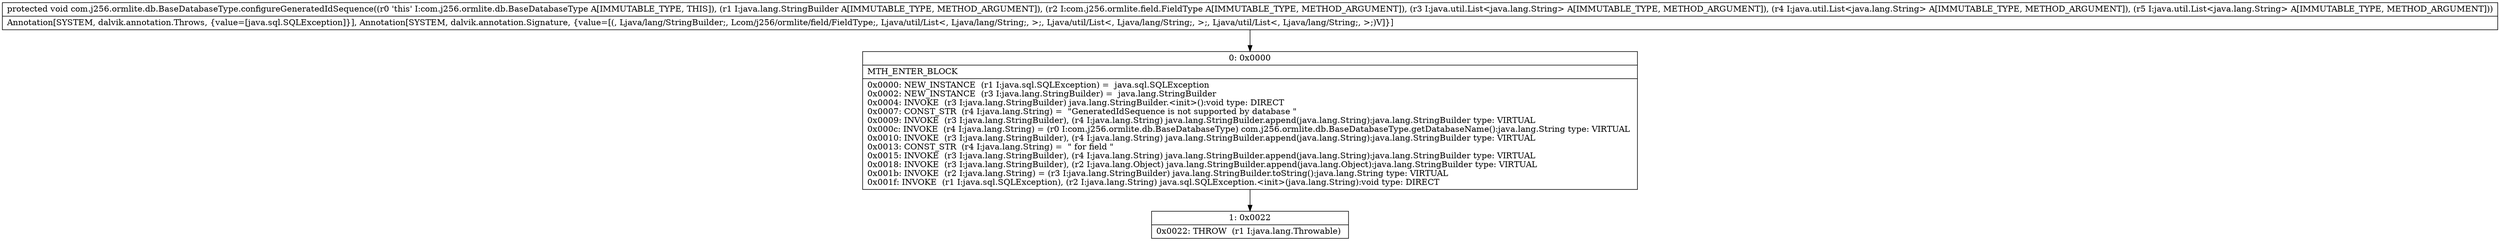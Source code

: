 digraph "CFG forcom.j256.ormlite.db.BaseDatabaseType.configureGeneratedIdSequence(Ljava\/lang\/StringBuilder;Lcom\/j256\/ormlite\/field\/FieldType;Ljava\/util\/List;Ljava\/util\/List;Ljava\/util\/List;)V" {
Node_0 [shape=record,label="{0\:\ 0x0000|MTH_ENTER_BLOCK\l|0x0000: NEW_INSTANCE  (r1 I:java.sql.SQLException) =  java.sql.SQLException \l0x0002: NEW_INSTANCE  (r3 I:java.lang.StringBuilder) =  java.lang.StringBuilder \l0x0004: INVOKE  (r3 I:java.lang.StringBuilder) java.lang.StringBuilder.\<init\>():void type: DIRECT \l0x0007: CONST_STR  (r4 I:java.lang.String) =  \"GeneratedIdSequence is not supported by database \" \l0x0009: INVOKE  (r3 I:java.lang.StringBuilder), (r4 I:java.lang.String) java.lang.StringBuilder.append(java.lang.String):java.lang.StringBuilder type: VIRTUAL \l0x000c: INVOKE  (r4 I:java.lang.String) = (r0 I:com.j256.ormlite.db.BaseDatabaseType) com.j256.ormlite.db.BaseDatabaseType.getDatabaseName():java.lang.String type: VIRTUAL \l0x0010: INVOKE  (r3 I:java.lang.StringBuilder), (r4 I:java.lang.String) java.lang.StringBuilder.append(java.lang.String):java.lang.StringBuilder type: VIRTUAL \l0x0013: CONST_STR  (r4 I:java.lang.String) =  \" for field \" \l0x0015: INVOKE  (r3 I:java.lang.StringBuilder), (r4 I:java.lang.String) java.lang.StringBuilder.append(java.lang.String):java.lang.StringBuilder type: VIRTUAL \l0x0018: INVOKE  (r3 I:java.lang.StringBuilder), (r2 I:java.lang.Object) java.lang.StringBuilder.append(java.lang.Object):java.lang.StringBuilder type: VIRTUAL \l0x001b: INVOKE  (r2 I:java.lang.String) = (r3 I:java.lang.StringBuilder) java.lang.StringBuilder.toString():java.lang.String type: VIRTUAL \l0x001f: INVOKE  (r1 I:java.sql.SQLException), (r2 I:java.lang.String) java.sql.SQLException.\<init\>(java.lang.String):void type: DIRECT \l}"];
Node_1 [shape=record,label="{1\:\ 0x0022|0x0022: THROW  (r1 I:java.lang.Throwable) \l}"];
MethodNode[shape=record,label="{protected void com.j256.ormlite.db.BaseDatabaseType.configureGeneratedIdSequence((r0 'this' I:com.j256.ormlite.db.BaseDatabaseType A[IMMUTABLE_TYPE, THIS]), (r1 I:java.lang.StringBuilder A[IMMUTABLE_TYPE, METHOD_ARGUMENT]), (r2 I:com.j256.ormlite.field.FieldType A[IMMUTABLE_TYPE, METHOD_ARGUMENT]), (r3 I:java.util.List\<java.lang.String\> A[IMMUTABLE_TYPE, METHOD_ARGUMENT]), (r4 I:java.util.List\<java.lang.String\> A[IMMUTABLE_TYPE, METHOD_ARGUMENT]), (r5 I:java.util.List\<java.lang.String\> A[IMMUTABLE_TYPE, METHOD_ARGUMENT]))  | Annotation[SYSTEM, dalvik.annotation.Throws, \{value=[java.sql.SQLException]\}], Annotation[SYSTEM, dalvik.annotation.Signature, \{value=[(, Ljava\/lang\/StringBuilder;, Lcom\/j256\/ormlite\/field\/FieldType;, Ljava\/util\/List\<, Ljava\/lang\/String;, \>;, Ljava\/util\/List\<, Ljava\/lang\/String;, \>;, Ljava\/util\/List\<, Ljava\/lang\/String;, \>;)V]\}]\l}"];
MethodNode -> Node_0;
Node_0 -> Node_1;
}

